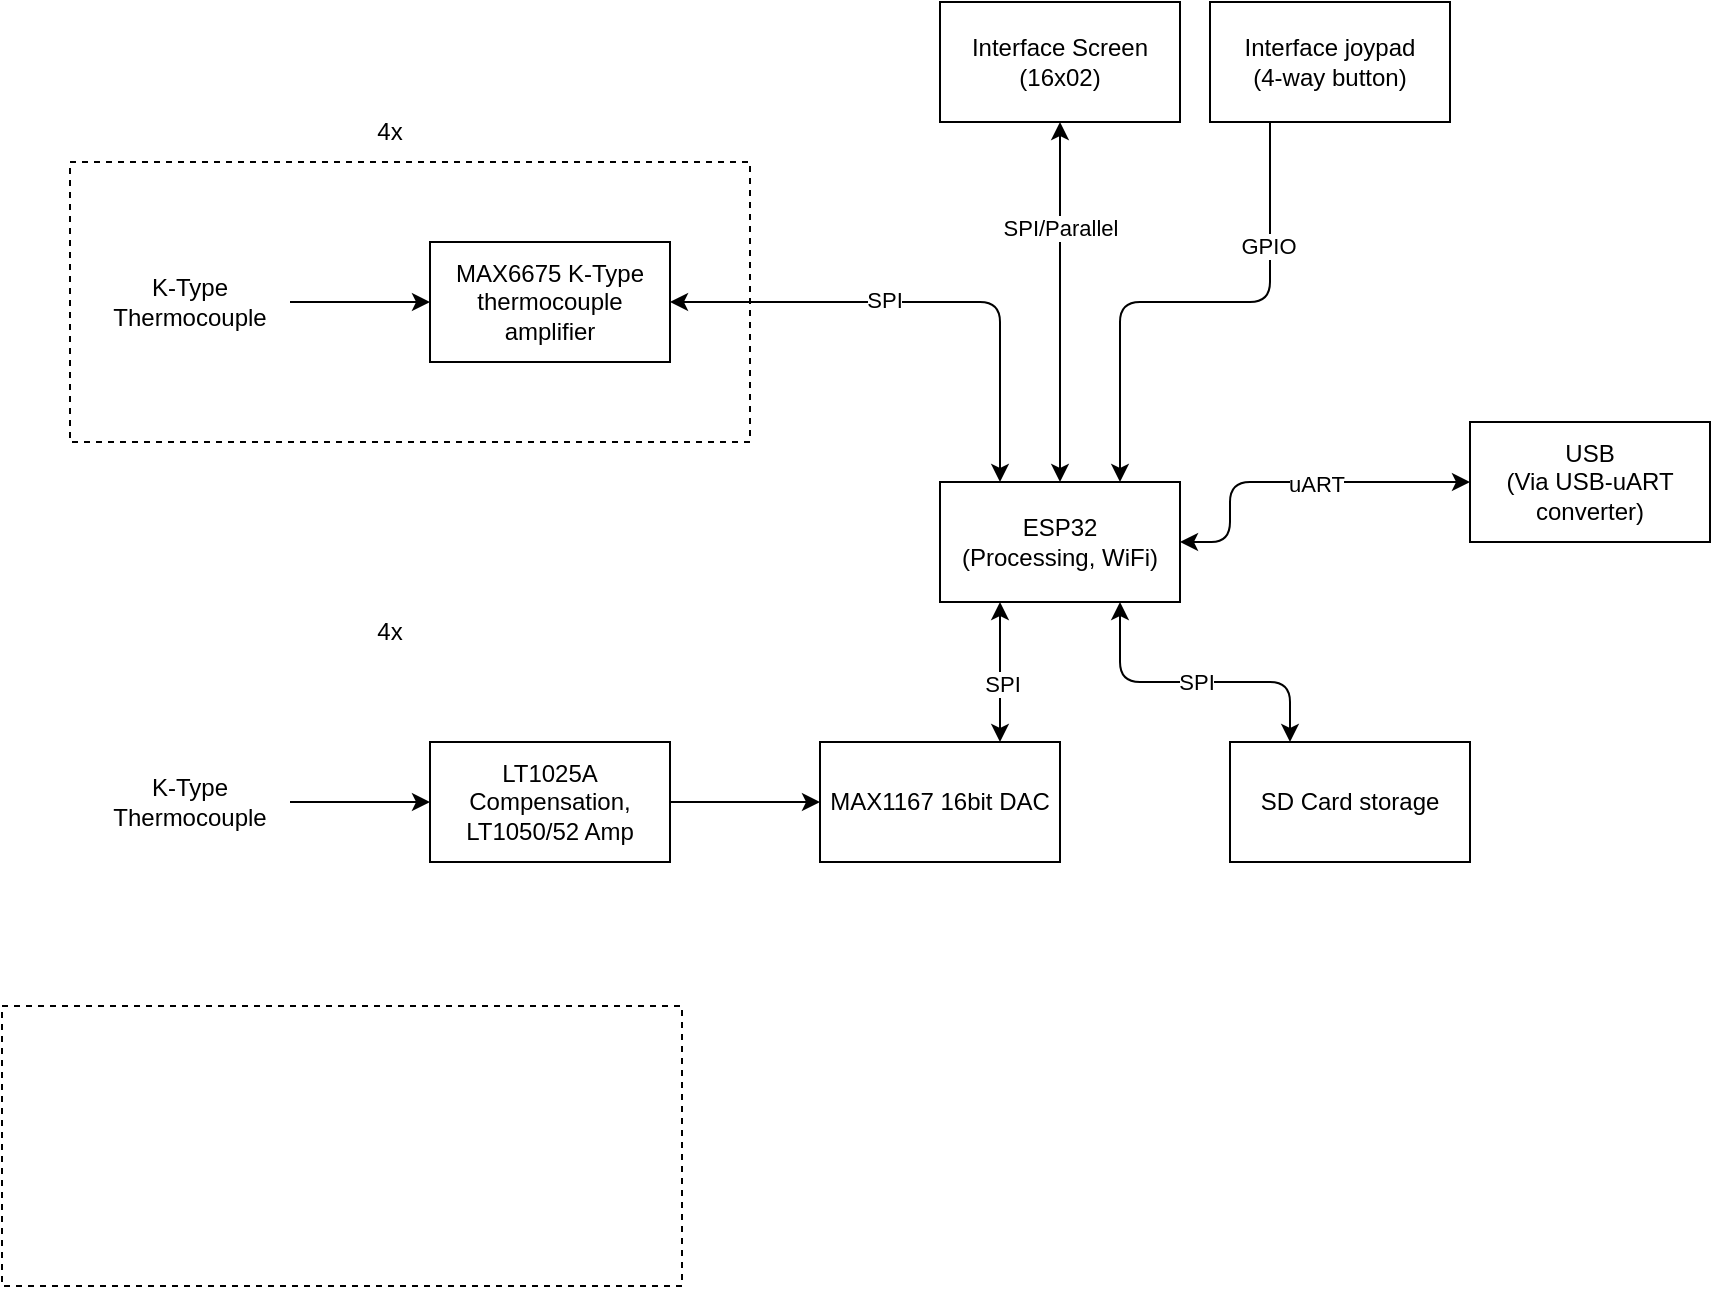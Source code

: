 <mxfile>
    <diagram id="wiV3gDUrGn5HpKsXygaN" name="Page-1">
        <mxGraphModel dx="939" dy="579" grid="1" gridSize="10" guides="1" tooltips="1" connect="1" arrows="1" fold="1" page="1" pageScale="1" pageWidth="1169" pageHeight="827" math="0" shadow="0">
            <root>
                <mxCell id="0"/>
                <mxCell id="1" parent="0"/>
                <mxCell id="2" value="MAX6675 K-Type thermocouple amplifier" style="rounded=0;whiteSpace=wrap;html=1;" parent="1" vertex="1">
                    <mxGeometry x="354" y="298" width="120" height="60" as="geometry"/>
                </mxCell>
                <mxCell id="3" value="" style="endArrow=classic;html=1;entryX=0;entryY=0.5;entryDx=0;entryDy=0;" parent="1" target="2" edge="1">
                    <mxGeometry width="50" height="50" relative="1" as="geometry">
                        <mxPoint x="284" y="328" as="sourcePoint"/>
                        <mxPoint x="344" y="328" as="targetPoint"/>
                    </mxGeometry>
                </mxCell>
                <mxCell id="5" value="K-Type Thermocouple" style="text;html=1;strokeColor=none;fillColor=none;align=center;verticalAlign=middle;whiteSpace=wrap;rounded=0;" parent="1" vertex="1">
                    <mxGeometry x="184" y="313" width="100" height="30" as="geometry"/>
                </mxCell>
                <mxCell id="30" style="edgeStyle=none;html=1;exitX=1;exitY=0.5;exitDx=0;exitDy=0;entryX=0;entryY=0.5;entryDx=0;entryDy=0;startArrow=classic;startFill=1;" parent="1" source="6" target="29" edge="1">
                    <mxGeometry relative="1" as="geometry">
                        <Array as="points">
                            <mxPoint x="754" y="448"/>
                            <mxPoint x="754" y="418"/>
                        </Array>
                    </mxGeometry>
                </mxCell>
                <mxCell id="31" value="uART" style="edgeLabel;html=1;align=center;verticalAlign=middle;resizable=0;points=[];" parent="30" vertex="1" connectable="0">
                    <mxGeometry x="0.12" relative="1" as="geometry">
                        <mxPoint y="1" as="offset"/>
                    </mxGeometry>
                </mxCell>
                <mxCell id="6" value="ESP32&lt;br&gt;(Processing, WiFi)" style="rounded=0;whiteSpace=wrap;html=1;" parent="1" vertex="1">
                    <mxGeometry x="609" y="418" width="120" height="60" as="geometry"/>
                </mxCell>
                <mxCell id="7" value="" style="endArrow=classic;startArrow=classic;html=1;entryX=0.25;entryY=0;entryDx=0;entryDy=0;exitX=1;exitY=0.5;exitDx=0;exitDy=0;" parent="1" source="2" target="6" edge="1">
                    <mxGeometry width="50" height="50" relative="1" as="geometry">
                        <mxPoint x="504" y="348" as="sourcePoint"/>
                        <mxPoint x="654" y="508" as="targetPoint"/>
                        <Array as="points">
                            <mxPoint x="639" y="328"/>
                        </Array>
                    </mxGeometry>
                </mxCell>
                <mxCell id="8" value="SPI" style="edgeLabel;html=1;align=center;verticalAlign=middle;resizable=0;points=[];" parent="7" vertex="1" connectable="0">
                    <mxGeometry x="-0.159" y="1" relative="1" as="geometry">
                        <mxPoint as="offset"/>
                    </mxGeometry>
                </mxCell>
                <mxCell id="9" value="" style="rounded=0;whiteSpace=wrap;html=1;fillColor=none;dashed=1;" parent="1" vertex="1">
                    <mxGeometry x="174" y="258" width="340" height="140" as="geometry"/>
                </mxCell>
                <mxCell id="10" value="4x" style="text;html=1;strokeColor=none;fillColor=none;align=center;verticalAlign=middle;whiteSpace=wrap;rounded=0;dashed=1;" parent="1" vertex="1">
                    <mxGeometry x="304" y="228" width="60" height="30" as="geometry"/>
                </mxCell>
                <mxCell id="11" value="LT1025A Compensation, LT1050/52 Amp" style="rounded=0;whiteSpace=wrap;html=1;" parent="1" vertex="1">
                    <mxGeometry x="354" y="548" width="120" height="60" as="geometry"/>
                </mxCell>
                <mxCell id="12" value="" style="endArrow=classic;html=1;entryX=0;entryY=0.5;entryDx=0;entryDy=0;" parent="1" target="11" edge="1">
                    <mxGeometry width="50" height="50" relative="1" as="geometry">
                        <mxPoint x="284" y="578" as="sourcePoint"/>
                        <mxPoint x="344" y="578" as="targetPoint"/>
                    </mxGeometry>
                </mxCell>
                <mxCell id="13" value="K-Type Thermocouple" style="text;html=1;strokeColor=none;fillColor=none;align=center;verticalAlign=middle;whiteSpace=wrap;rounded=0;" parent="1" vertex="1">
                    <mxGeometry x="184" y="563" width="100" height="30" as="geometry"/>
                </mxCell>
                <mxCell id="14" value="" style="rounded=0;whiteSpace=wrap;html=1;fillColor=none;dashed=1;" parent="1" vertex="1">
                    <mxGeometry x="140" y="680" width="340" height="140" as="geometry"/>
                </mxCell>
                <mxCell id="15" value="4x" style="text;html=1;strokeColor=none;fillColor=none;align=center;verticalAlign=middle;whiteSpace=wrap;rounded=0;dashed=1;" parent="1" vertex="1">
                    <mxGeometry x="304" y="478" width="60" height="30" as="geometry"/>
                </mxCell>
                <mxCell id="17" value="" style="endArrow=classic;html=1;exitX=1;exitY=0.5;exitDx=0;exitDy=0;entryX=0;entryY=0.5;entryDx=0;entryDy=0;" parent="1" source="11" target="18" edge="1">
                    <mxGeometry width="50" height="50" relative="1" as="geometry">
                        <mxPoint x="604" y="568" as="sourcePoint"/>
                        <mxPoint x="584" y="578" as="targetPoint"/>
                    </mxGeometry>
                </mxCell>
                <mxCell id="18" value="MAX1167 16bit DAC" style="rounded=0;whiteSpace=wrap;html=1;" parent="1" vertex="1">
                    <mxGeometry x="549" y="548" width="120" height="60" as="geometry"/>
                </mxCell>
                <mxCell id="19" value="" style="endArrow=classic;startArrow=classic;html=1;entryX=0.25;entryY=1;entryDx=0;entryDy=0;exitX=0.75;exitY=0;exitDx=0;exitDy=0;" parent="1" source="18" target="6" edge="1">
                    <mxGeometry width="50" height="50" relative="1" as="geometry">
                        <mxPoint x="604" y="548" as="sourcePoint"/>
                        <mxPoint x="654" y="498" as="targetPoint"/>
                    </mxGeometry>
                </mxCell>
                <mxCell id="20" value="SPI" style="edgeLabel;html=1;align=center;verticalAlign=middle;resizable=0;points=[];" parent="19" vertex="1" connectable="0">
                    <mxGeometry x="-0.271" y="-1" relative="1" as="geometry">
                        <mxPoint y="-4" as="offset"/>
                    </mxGeometry>
                </mxCell>
                <mxCell id="21" value="Interface Screen&lt;br&gt;(16x02)" style="rounded=0;whiteSpace=wrap;html=1;fillColor=none;" parent="1" vertex="1">
                    <mxGeometry x="609" y="178" width="120" height="60" as="geometry"/>
                </mxCell>
                <mxCell id="22" value="" style="endArrow=classic;startArrow=classic;html=1;entryX=0.5;entryY=1;entryDx=0;entryDy=0;exitX=0.5;exitY=0;exitDx=0;exitDy=0;" parent="1" source="6" target="21" edge="1">
                    <mxGeometry width="50" height="50" relative="1" as="geometry">
                        <mxPoint x="604" y="548" as="sourcePoint"/>
                        <mxPoint x="654" y="498" as="targetPoint"/>
                    </mxGeometry>
                </mxCell>
                <mxCell id="23" value="SPI/Parallel" style="edgeLabel;html=1;align=center;verticalAlign=middle;resizable=0;points=[];" parent="22" vertex="1" connectable="0">
                    <mxGeometry x="0.411" relative="1" as="geometry">
                        <mxPoint as="offset"/>
                    </mxGeometry>
                </mxCell>
                <mxCell id="24" value="Interface joypad&lt;br&gt;(4-way button)" style="rounded=0;whiteSpace=wrap;html=1;fillColor=none;" parent="1" vertex="1">
                    <mxGeometry x="744" y="178" width="120" height="60" as="geometry"/>
                </mxCell>
                <mxCell id="25" value="" style="endArrow=classic;html=1;entryX=0.75;entryY=0;entryDx=0;entryDy=0;exitX=0.25;exitY=1;exitDx=0;exitDy=0;" parent="1" source="24" target="6" edge="1">
                    <mxGeometry width="50" height="50" relative="1" as="geometry">
                        <mxPoint x="604" y="538" as="sourcePoint"/>
                        <mxPoint x="654" y="488" as="targetPoint"/>
                        <Array as="points">
                            <mxPoint x="774" y="328"/>
                            <mxPoint x="699" y="328"/>
                        </Array>
                    </mxGeometry>
                </mxCell>
                <mxCell id="32" value="GPIO" style="edgeLabel;html=1;align=center;verticalAlign=middle;resizable=0;points=[];" parent="25" vertex="1" connectable="0">
                    <mxGeometry x="-0.518" y="-1" relative="1" as="geometry">
                        <mxPoint as="offset"/>
                    </mxGeometry>
                </mxCell>
                <mxCell id="27" value="SD Card&amp;nbsp;storage" style="rounded=0;whiteSpace=wrap;html=1;fillColor=none;" parent="1" vertex="1">
                    <mxGeometry x="754" y="548" width="120" height="60" as="geometry"/>
                </mxCell>
                <mxCell id="28" value="SPI" style="endArrow=classic;startArrow=classic;html=1;entryX=0.75;entryY=1;entryDx=0;entryDy=0;exitX=0.25;exitY=0;exitDx=0;exitDy=0;" parent="1" source="27" target="6" edge="1">
                    <mxGeometry width="50" height="50" relative="1" as="geometry">
                        <mxPoint x="604" y="528" as="sourcePoint"/>
                        <mxPoint x="654" y="478" as="targetPoint"/>
                        <Array as="points">
                            <mxPoint x="784" y="518"/>
                            <mxPoint x="699" y="518"/>
                        </Array>
                    </mxGeometry>
                </mxCell>
                <mxCell id="29" value="USB&lt;br&gt;(Via USB-uART converter)" style="rounded=0;whiteSpace=wrap;html=1;fillColor=none;" parent="1" vertex="1">
                    <mxGeometry x="874" y="388" width="120" height="60" as="geometry"/>
                </mxCell>
            </root>
        </mxGraphModel>
    </diagram>
</mxfile>